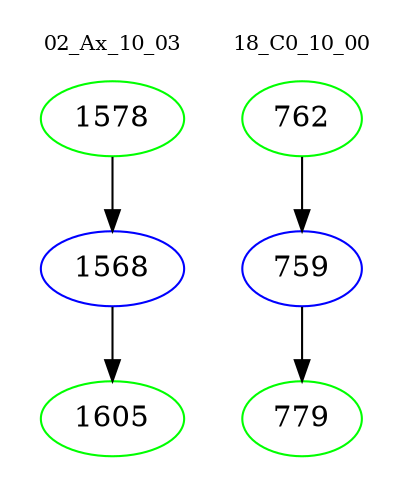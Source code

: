digraph{
subgraph cluster_0 {
color = white
label = "02_Ax_10_03";
fontsize=10;
T0_1578 [label="1578", color="green"]
T0_1578 -> T0_1568 [color="black"]
T0_1568 [label="1568", color="blue"]
T0_1568 -> T0_1605 [color="black"]
T0_1605 [label="1605", color="green"]
}
subgraph cluster_1 {
color = white
label = "18_C0_10_00";
fontsize=10;
T1_762 [label="762", color="green"]
T1_762 -> T1_759 [color="black"]
T1_759 [label="759", color="blue"]
T1_759 -> T1_779 [color="black"]
T1_779 [label="779", color="green"]
}
}

